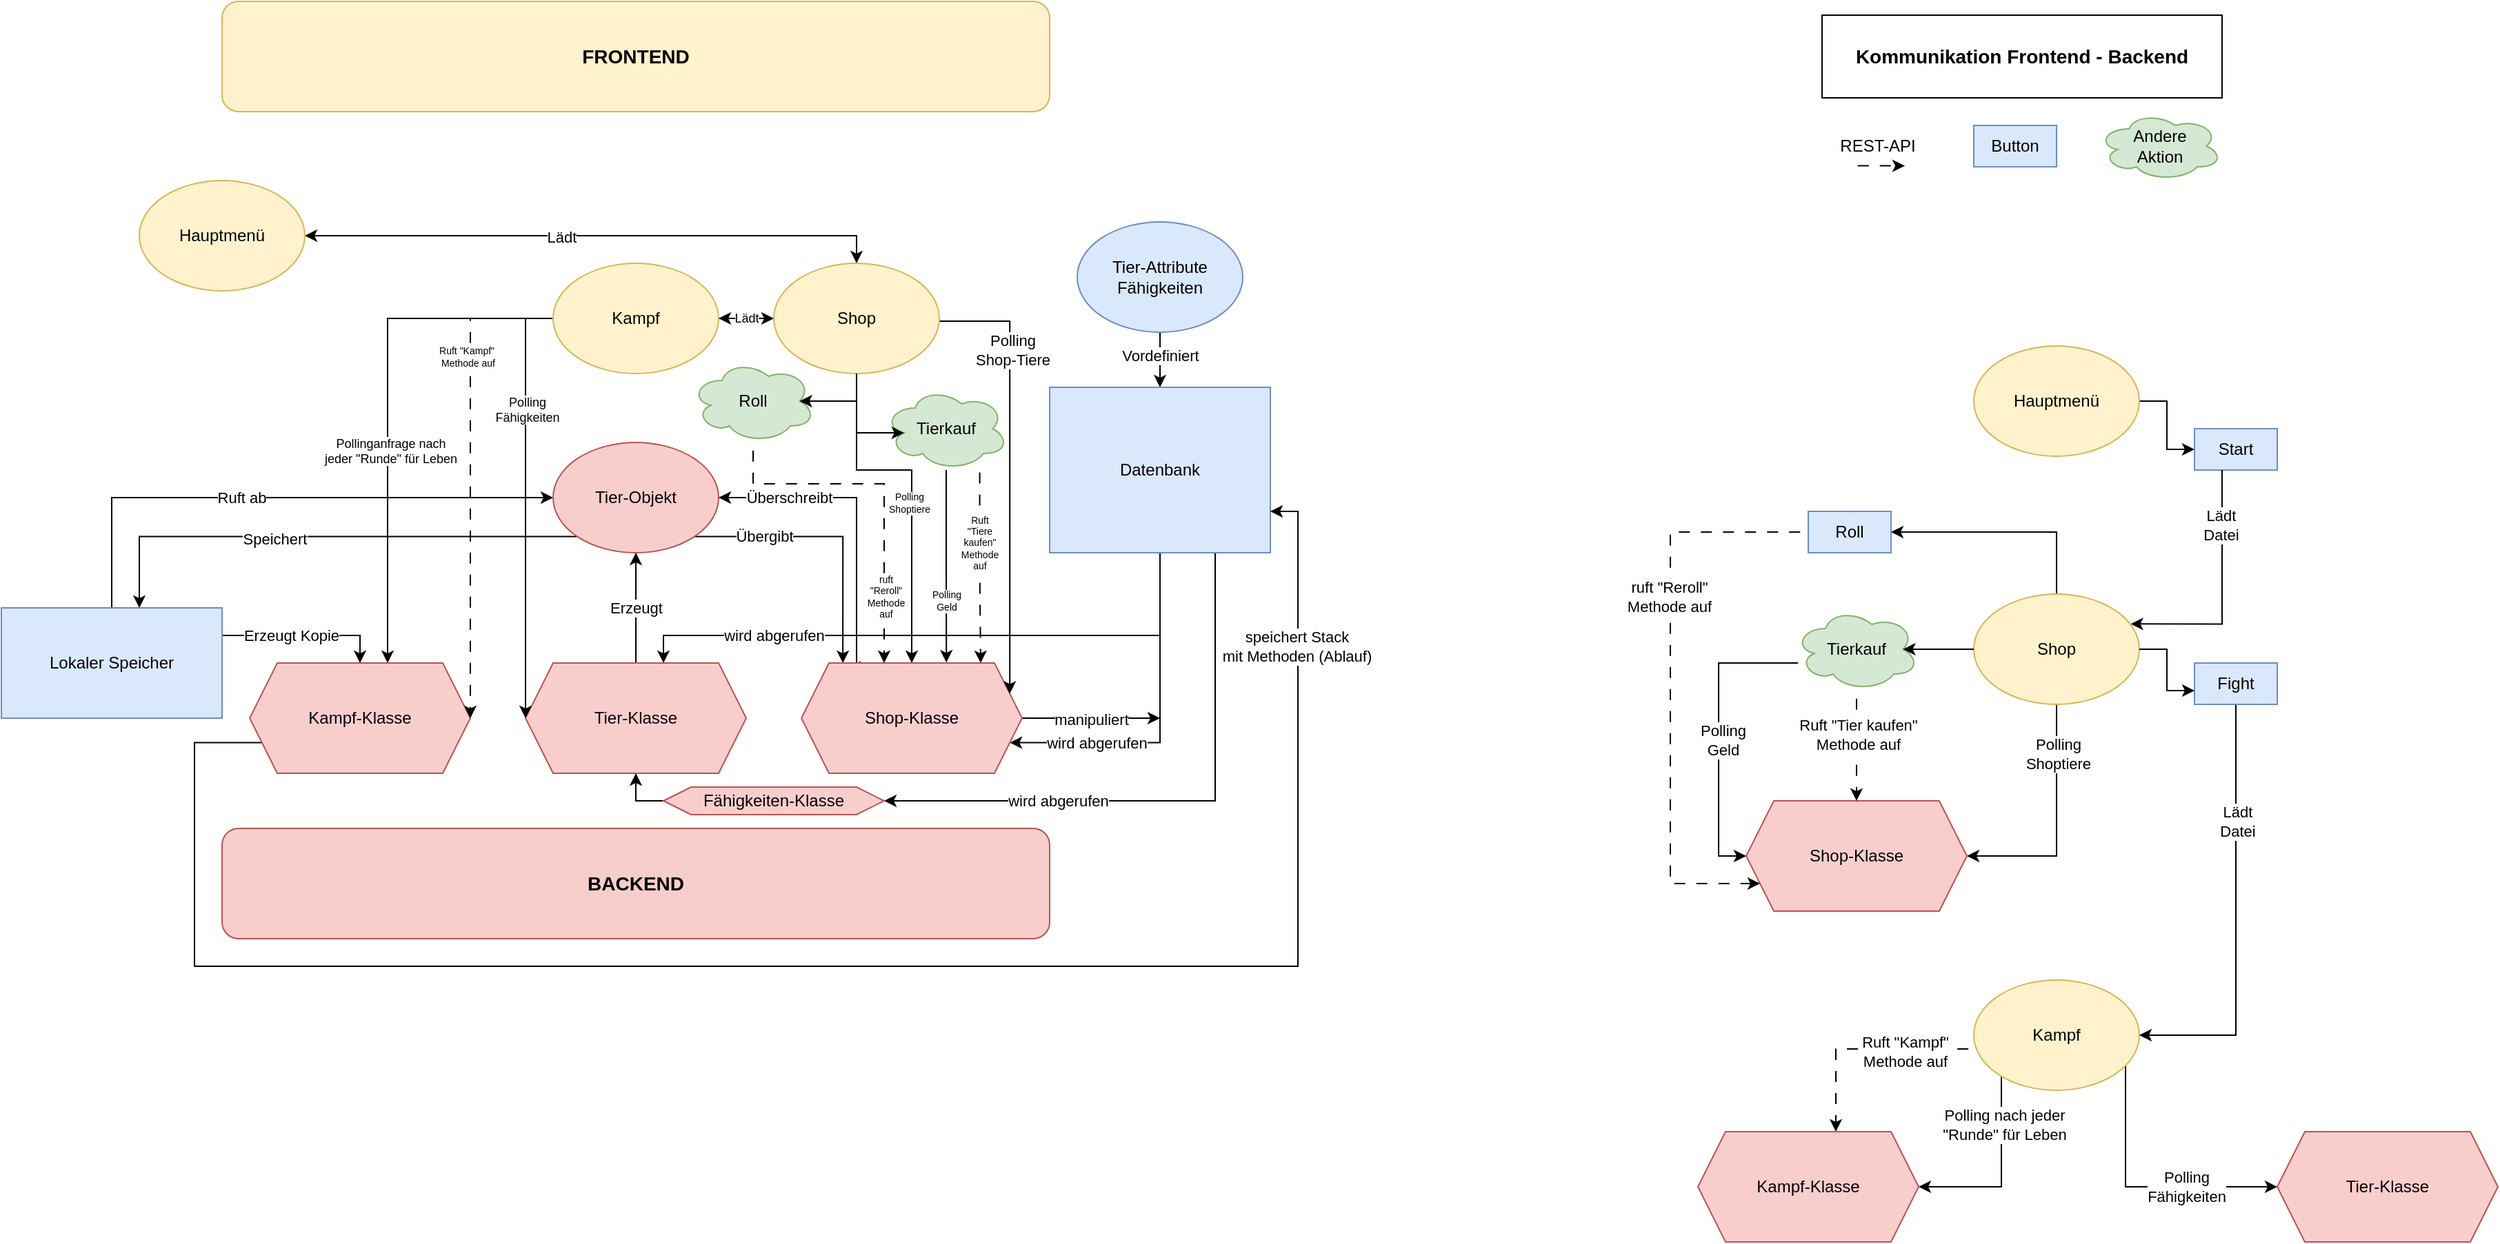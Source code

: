 <mxfile version="26.2.15">
  <diagram name="Seite-1" id="hk0JEmsNdVFttVQd2n24">
    <mxGraphModel dx="2859" dy="828" grid="1" gridSize="10" guides="1" tooltips="1" connect="1" arrows="1" fold="1" page="1" pageScale="1" pageWidth="827" pageHeight="1169" math="0" shadow="0">
      <root>
        <mxCell id="0" />
        <mxCell id="1" parent="0" />
        <mxCell id="TYEe0qcxnPPXXh8wLUPJ-1" value="&lt;font style=&quot;font-size: 14px;&quot;&gt;&lt;b&gt;BACKEND&lt;/b&gt;&lt;/font&gt;" style="rounded=1;whiteSpace=wrap;html=1;fillColor=#f8cecc;strokeColor=#b85450;" parent="1" vertex="1">
          <mxGeometry x="-420" y="760" width="600" height="80" as="geometry" />
        </mxCell>
        <mxCell id="TYEe0qcxnPPXXh8wLUPJ-2" value="&lt;font style=&quot;font-size: 14px;&quot;&gt;&lt;b style=&quot;&quot;&gt;FRONTEND&lt;/b&gt;&lt;/font&gt;" style="rounded=1;whiteSpace=wrap;html=1;fillColor=#fff2cc;strokeColor=#d6b656;" parent="1" vertex="1">
          <mxGeometry x="-420" y="160" width="600" height="80" as="geometry" />
        </mxCell>
        <mxCell id="TYEe0qcxnPPXXh8wLUPJ-41" style="edgeStyle=orthogonalEdgeStyle;rounded=0;orthogonalLoop=1;jettySize=auto;html=1;exitX=0.5;exitY=1;exitDx=0;exitDy=0;entryX=0.625;entryY=0;entryDx=0;entryDy=0;" parent="1" source="TYEe0qcxnPPXXh8wLUPJ-3" target="TYEe0qcxnPPXXh8wLUPJ-8" edge="1">
          <mxGeometry relative="1" as="geometry">
            <Array as="points">
              <mxPoint x="260" y="620" />
              <mxPoint x="-100" y="620" />
            </Array>
          </mxGeometry>
        </mxCell>
        <mxCell id="TYEe0qcxnPPXXh8wLUPJ-75" value="wird abgerufen" style="edgeLabel;html=1;align=center;verticalAlign=middle;resizable=0;points=[];" parent="TYEe0qcxnPPXXh8wLUPJ-41" vertex="1" connectable="0">
          <mxGeometry x="0.582" y="-3" relative="1" as="geometry">
            <mxPoint x="8" y="3" as="offset" />
          </mxGeometry>
        </mxCell>
        <mxCell id="TYEe0qcxnPPXXh8wLUPJ-74" style="edgeStyle=orthogonalEdgeStyle;rounded=0;orthogonalLoop=1;jettySize=auto;html=1;exitX=0.75;exitY=1;exitDx=0;exitDy=0;entryX=1;entryY=0.5;entryDx=0;entryDy=0;" parent="1" source="TYEe0qcxnPPXXh8wLUPJ-3" target="TYEe0qcxnPPXXh8wLUPJ-65" edge="1">
          <mxGeometry relative="1" as="geometry" />
        </mxCell>
        <mxCell id="TYEe0qcxnPPXXh8wLUPJ-76" value="wird abgerufen" style="edgeLabel;html=1;align=center;verticalAlign=middle;resizable=0;points=[];" parent="TYEe0qcxnPPXXh8wLUPJ-74" vertex="1" connectable="0">
          <mxGeometry x="0.426" y="3" relative="1" as="geometry">
            <mxPoint x="5" y="-3" as="offset" />
          </mxGeometry>
        </mxCell>
        <mxCell id="TYEe0qcxnPPXXh8wLUPJ-82" style="edgeStyle=orthogonalEdgeStyle;rounded=0;orthogonalLoop=1;jettySize=auto;html=1;exitX=0.5;exitY=1;exitDx=0;exitDy=0;entryX=1;entryY=0.75;entryDx=0;entryDy=0;" parent="1" source="TYEe0qcxnPPXXh8wLUPJ-3" target="TYEe0qcxnPPXXh8wLUPJ-21" edge="1">
          <mxGeometry relative="1" as="geometry">
            <Array as="points">
              <mxPoint x="260" y="698" />
            </Array>
          </mxGeometry>
        </mxCell>
        <mxCell id="TYEe0qcxnPPXXh8wLUPJ-83" value="wird abgerufen" style="edgeLabel;html=1;align=center;verticalAlign=middle;resizable=0;points=[];" parent="TYEe0qcxnPPXXh8wLUPJ-82" vertex="1" connectable="0">
          <mxGeometry x="0.492" relative="1" as="geometry">
            <mxPoint as="offset" />
          </mxGeometry>
        </mxCell>
        <mxCell id="TYEe0qcxnPPXXh8wLUPJ-3" value="Datenbank" style="rounded=0;whiteSpace=wrap;html=1;fillColor=#dae8fc;strokeColor=#6c8ebf;" parent="1" vertex="1">
          <mxGeometry x="180" y="440" width="160" height="120" as="geometry" />
        </mxCell>
        <mxCell id="TYEe0qcxnPPXXh8wLUPJ-84" style="edgeStyle=orthogonalEdgeStyle;rounded=0;orthogonalLoop=1;jettySize=auto;html=1;exitX=0;exitY=0.75;exitDx=0;exitDy=0;entryX=1;entryY=0.75;entryDx=0;entryDy=0;" parent="1" source="TYEe0qcxnPPXXh8wLUPJ-4" target="TYEe0qcxnPPXXh8wLUPJ-3" edge="1">
          <mxGeometry relative="1" as="geometry">
            <Array as="points">
              <mxPoint x="-440" y="698" />
              <mxPoint x="-440" y="860" />
              <mxPoint x="360" y="860" />
              <mxPoint x="360" y="530" />
            </Array>
          </mxGeometry>
        </mxCell>
        <mxCell id="TYEe0qcxnPPXXh8wLUPJ-85" value="speichert Stack&lt;div&gt;mit Methoden (Ablauf)&lt;/div&gt;" style="edgeLabel;html=1;align=center;verticalAlign=middle;resizable=0;points=[];" parent="TYEe0qcxnPPXXh8wLUPJ-84" vertex="1" connectable="0">
          <mxGeometry x="0.827" y="1" relative="1" as="geometry">
            <mxPoint as="offset" />
          </mxGeometry>
        </mxCell>
        <mxCell id="TYEe0qcxnPPXXh8wLUPJ-4" value="Kampf-Klasse" style="shape=hexagon;perimeter=hexagonPerimeter2;whiteSpace=wrap;html=1;fixedSize=1;fillColor=#f8cecc;strokeColor=#b85450;" parent="1" vertex="1">
          <mxGeometry x="-400" y="640" width="160" height="80" as="geometry" />
        </mxCell>
        <mxCell id="TYEe0qcxnPPXXh8wLUPJ-23" style="edgeStyle=orthogonalEdgeStyle;rounded=0;orthogonalLoop=1;jettySize=auto;html=1;exitX=1;exitY=0.25;exitDx=0;exitDy=0;entryX=0.5;entryY=0;entryDx=0;entryDy=0;" parent="1" source="TYEe0qcxnPPXXh8wLUPJ-6" target="TYEe0qcxnPPXXh8wLUPJ-4" edge="1">
          <mxGeometry relative="1" as="geometry" />
        </mxCell>
        <mxCell id="TYEe0qcxnPPXXh8wLUPJ-24" value="Erzeugt Kopie" style="edgeLabel;html=1;align=center;verticalAlign=middle;resizable=0;points=[];" parent="TYEe0qcxnPPXXh8wLUPJ-23" vertex="1" connectable="0">
          <mxGeometry x="-0.391" y="3" relative="1" as="geometry">
            <mxPoint x="13" y="3" as="offset" />
          </mxGeometry>
        </mxCell>
        <mxCell id="TYEe0qcxnPPXXh8wLUPJ-50" style="edgeStyle=orthogonalEdgeStyle;rounded=0;orthogonalLoop=1;jettySize=auto;html=1;exitX=0.5;exitY=0;exitDx=0;exitDy=0;entryX=0;entryY=0.5;entryDx=0;entryDy=0;" parent="1" source="TYEe0qcxnPPXXh8wLUPJ-6" target="TYEe0qcxnPPXXh8wLUPJ-9" edge="1">
          <mxGeometry relative="1" as="geometry" />
        </mxCell>
        <mxCell id="TYEe0qcxnPPXXh8wLUPJ-51" value="Ruft ab" style="edgeLabel;html=1;align=center;verticalAlign=middle;resizable=0;points=[];" parent="TYEe0qcxnPPXXh8wLUPJ-50" vertex="1" connectable="0">
          <mxGeometry x="-0.129" relative="1" as="geometry">
            <mxPoint as="offset" />
          </mxGeometry>
        </mxCell>
        <mxCell id="TYEe0qcxnPPXXh8wLUPJ-6" value="Lokaler Speicher" style="rounded=0;whiteSpace=wrap;html=1;fillColor=#dae8fc;strokeColor=#6c8ebf;" parent="1" vertex="1">
          <mxGeometry x="-580" y="600" width="160" height="80" as="geometry" />
        </mxCell>
        <mxCell id="TYEe0qcxnPPXXh8wLUPJ-10" style="edgeStyle=orthogonalEdgeStyle;rounded=0;orthogonalLoop=1;jettySize=auto;html=1;exitX=0.5;exitY=0;exitDx=0;exitDy=0;entryX=0.5;entryY=1;entryDx=0;entryDy=0;" parent="1" source="TYEe0qcxnPPXXh8wLUPJ-8" target="TYEe0qcxnPPXXh8wLUPJ-9" edge="1">
          <mxGeometry relative="1" as="geometry" />
        </mxCell>
        <mxCell id="TYEe0qcxnPPXXh8wLUPJ-18" value="Erzeugt" style="edgeLabel;html=1;align=center;verticalAlign=middle;resizable=0;points=[];" parent="TYEe0qcxnPPXXh8wLUPJ-10" vertex="1" connectable="0">
          <mxGeometry x="0.107" y="2" relative="1" as="geometry">
            <mxPoint x="2" y="4" as="offset" />
          </mxGeometry>
        </mxCell>
        <mxCell id="TYEe0qcxnPPXXh8wLUPJ-8" value="Tier-Klasse" style="shape=hexagon;perimeter=hexagonPerimeter2;whiteSpace=wrap;html=1;fixedSize=1;fillColor=#f8cecc;strokeColor=#b85450;" parent="1" vertex="1">
          <mxGeometry x="-200" y="640" width="160" height="80" as="geometry" />
        </mxCell>
        <mxCell id="TYEe0qcxnPPXXh8wLUPJ-42" style="edgeStyle=orthogonalEdgeStyle;rounded=0;orthogonalLoop=1;jettySize=auto;html=1;exitX=0;exitY=1;exitDx=0;exitDy=0;entryX=0.625;entryY=0;entryDx=0;entryDy=0;entryPerimeter=0;" parent="1" source="TYEe0qcxnPPXXh8wLUPJ-9" target="TYEe0qcxnPPXXh8wLUPJ-6" edge="1">
          <mxGeometry relative="1" as="geometry" />
        </mxCell>
        <mxCell id="TYEe0qcxnPPXXh8wLUPJ-52" value="Speichert" style="edgeLabel;html=1;align=center;verticalAlign=middle;resizable=0;points=[];" parent="TYEe0qcxnPPXXh8wLUPJ-42" vertex="1" connectable="0">
          <mxGeometry x="0.226" y="1" relative="1" as="geometry">
            <mxPoint x="7" as="offset" />
          </mxGeometry>
        </mxCell>
        <mxCell id="TYEe0qcxnPPXXh8wLUPJ-46" style="edgeStyle=orthogonalEdgeStyle;rounded=0;orthogonalLoop=1;jettySize=auto;html=1;exitX=1;exitY=1;exitDx=0;exitDy=0;entryX=0.188;entryY=0;entryDx=0;entryDy=0;entryPerimeter=0;" parent="1" source="TYEe0qcxnPPXXh8wLUPJ-9" target="TYEe0qcxnPPXXh8wLUPJ-21" edge="1">
          <mxGeometry relative="1" as="geometry" />
        </mxCell>
        <mxCell id="TYEe0qcxnPPXXh8wLUPJ-48" value="Übergibt" style="edgeLabel;html=1;align=center;verticalAlign=middle;resizable=0;points=[];" parent="TYEe0qcxnPPXXh8wLUPJ-46" vertex="1" connectable="0">
          <mxGeometry x="-0.498" y="1" relative="1" as="geometry">
            <mxPoint as="offset" />
          </mxGeometry>
        </mxCell>
        <mxCell id="TYEe0qcxnPPXXh8wLUPJ-9" value="Tier-Objekt" style="ellipse;whiteSpace=wrap;html=1;fillColor=#f8cecc;strokeColor=#b85450;" parent="1" vertex="1">
          <mxGeometry x="-180" y="480" width="120" height="80" as="geometry" />
        </mxCell>
        <mxCell id="TYEe0qcxnPPXXh8wLUPJ-47" style="edgeStyle=orthogonalEdgeStyle;rounded=0;orthogonalLoop=1;jettySize=auto;html=1;exitX=0.265;exitY=-0.014;exitDx=0;exitDy=0;entryX=1;entryY=0.5;entryDx=0;entryDy=0;exitPerimeter=0;" parent="1" source="TYEe0qcxnPPXXh8wLUPJ-21" target="TYEe0qcxnPPXXh8wLUPJ-9" edge="1">
          <mxGeometry relative="1" as="geometry">
            <Array as="points">
              <mxPoint x="42" y="640" />
              <mxPoint x="40" y="640" />
              <mxPoint x="40" y="520" />
            </Array>
          </mxGeometry>
        </mxCell>
        <mxCell id="TYEe0qcxnPPXXh8wLUPJ-49" value="Überschreibt" style="edgeLabel;html=1;align=center;verticalAlign=middle;resizable=0;points=[];" parent="TYEe0qcxnPPXXh8wLUPJ-47" vertex="1" connectable="0">
          <mxGeometry x="0.547" y="3" relative="1" as="geometry">
            <mxPoint y="-3" as="offset" />
          </mxGeometry>
        </mxCell>
        <mxCell id="TYEe0qcxnPPXXh8wLUPJ-63" style="edgeStyle=orthogonalEdgeStyle;rounded=0;orthogonalLoop=1;jettySize=auto;html=1;exitX=1;exitY=0.5;exitDx=0;exitDy=0;" parent="1" source="TYEe0qcxnPPXXh8wLUPJ-21" edge="1">
          <mxGeometry relative="1" as="geometry">
            <mxPoint x="260" y="680" as="targetPoint" />
          </mxGeometry>
        </mxCell>
        <mxCell id="TYEe0qcxnPPXXh8wLUPJ-64" value="manipuliert" style="edgeLabel;html=1;align=center;verticalAlign=middle;resizable=0;points=[];" parent="TYEe0qcxnPPXXh8wLUPJ-63" vertex="1" connectable="0">
          <mxGeometry x="0.483" y="-1" relative="1" as="geometry">
            <mxPoint x="-24" y="-1" as="offset" />
          </mxGeometry>
        </mxCell>
        <mxCell id="TYEe0qcxnPPXXh8wLUPJ-21" value="Shop-Klasse" style="shape=hexagon;perimeter=hexagonPerimeter2;whiteSpace=wrap;html=1;fixedSize=1;fillColor=#f8cecc;strokeColor=#b85450;" parent="1" vertex="1">
          <mxGeometry y="640" width="160" height="80" as="geometry" />
        </mxCell>
        <mxCell id="TYEe0qcxnPPXXh8wLUPJ-59" style="edgeStyle=orthogonalEdgeStyle;rounded=0;orthogonalLoop=1;jettySize=auto;html=1;exitX=0;exitY=0.5;exitDx=0;exitDy=0;entryX=1;entryY=0.5;entryDx=0;entryDy=0;flowAnimation=1;" parent="1" source="TYEe0qcxnPPXXh8wLUPJ-27" target="TYEe0qcxnPPXXh8wLUPJ-4" edge="1">
          <mxGeometry relative="1" as="geometry">
            <Array as="points">
              <mxPoint x="-240" y="390" />
            </Array>
          </mxGeometry>
        </mxCell>
        <mxCell id="TYEe0qcxnPPXXh8wLUPJ-60" value="Ruft &quot;Kampf&quot;&amp;nbsp;&lt;div&gt;Methode auf&lt;/div&gt;" style="edgeLabel;html=1;align=center;verticalAlign=middle;resizable=0;points=[];fontSize=7;" parent="TYEe0qcxnPPXXh8wLUPJ-59" vertex="1" connectable="0">
          <mxGeometry x="-0.498" y="-2" relative="1" as="geometry">
            <mxPoint as="offset" />
          </mxGeometry>
        </mxCell>
        <mxCell id="Qf_iPtZ823K7PLNo9VAm-5" style="edgeStyle=orthogonalEdgeStyle;rounded=0;orthogonalLoop=1;jettySize=auto;html=1;entryX=0;entryY=0.5;entryDx=0;entryDy=0;" edge="1" parent="1" source="TYEe0qcxnPPXXh8wLUPJ-27" target="TYEe0qcxnPPXXh8wLUPJ-28">
          <mxGeometry relative="1" as="geometry">
            <mxPoint x="-20" y="420" as="targetPoint" />
          </mxGeometry>
        </mxCell>
        <mxCell id="Qf_iPtZ823K7PLNo9VAm-50" style="edgeStyle=orthogonalEdgeStyle;rounded=0;orthogonalLoop=1;jettySize=auto;html=1;entryX=0.625;entryY=0;entryDx=0;entryDy=0;" edge="1" parent="1" source="TYEe0qcxnPPXXh8wLUPJ-27" target="TYEe0qcxnPPXXh8wLUPJ-4">
          <mxGeometry relative="1" as="geometry" />
        </mxCell>
        <mxCell id="Qf_iPtZ823K7PLNo9VAm-51" value="Pollinganfrage nach&lt;div&gt;jeder &quot;Runde&quot;&lt;span style=&quot;background-color: light-dark(#ffffff, var(--ge-dark-color, #121212)); color: light-dark(rgb(0, 0, 0), rgb(255, 255, 255));&quot;&gt;&amp;nbsp;für Leben&lt;/span&gt;&lt;/div&gt;" style="edgeLabel;html=1;align=center;verticalAlign=middle;resizable=0;points=[];fontSize=9;" vertex="1" connectable="0" parent="Qf_iPtZ823K7PLNo9VAm-50">
          <mxGeometry x="0.166" y="2" relative="1" as="geometry">
            <mxPoint as="offset" />
          </mxGeometry>
        </mxCell>
        <mxCell id="Qf_iPtZ823K7PLNo9VAm-71" style="edgeStyle=orthogonalEdgeStyle;rounded=0;orthogonalLoop=1;jettySize=auto;html=1;entryX=0;entryY=0.5;entryDx=0;entryDy=0;" edge="1" parent="1" source="TYEe0qcxnPPXXh8wLUPJ-27" target="TYEe0qcxnPPXXh8wLUPJ-8">
          <mxGeometry relative="1" as="geometry">
            <Array as="points">
              <mxPoint x="-200" y="390" />
            </Array>
          </mxGeometry>
        </mxCell>
        <mxCell id="Qf_iPtZ823K7PLNo9VAm-72" value="Polling&lt;div&gt;Fähigkeiten&lt;/div&gt;" style="edgeLabel;html=1;align=center;verticalAlign=middle;resizable=0;points=[];fontSize=9;" vertex="1" connectable="0" parent="Qf_iPtZ823K7PLNo9VAm-71">
          <mxGeometry x="-0.444" y="1" relative="1" as="geometry">
            <mxPoint as="offset" />
          </mxGeometry>
        </mxCell>
        <mxCell id="TYEe0qcxnPPXXh8wLUPJ-27" value="Kampf" style="ellipse;whiteSpace=wrap;html=1;fillColor=#fff2cc;strokeColor=#d6b656;" parent="1" vertex="1">
          <mxGeometry x="-180" y="350" width="120" height="80" as="geometry" />
        </mxCell>
        <mxCell id="Qf_iPtZ823K7PLNo9VAm-3" style="edgeStyle=orthogonalEdgeStyle;rounded=0;orthogonalLoop=1;jettySize=auto;html=1;entryX=1;entryY=0.5;entryDx=0;entryDy=0;" edge="1" parent="1" source="TYEe0qcxnPPXXh8wLUPJ-28" target="TYEe0qcxnPPXXh8wLUPJ-27">
          <mxGeometry relative="1" as="geometry" />
        </mxCell>
        <mxCell id="Qf_iPtZ823K7PLNo9VAm-4" value="Lädt" style="edgeLabel;html=1;align=center;verticalAlign=middle;resizable=0;points=[];fontSize=9;" vertex="1" connectable="0" parent="Qf_iPtZ823K7PLNo9VAm-3">
          <mxGeometry x="0.053" y="-2" relative="1" as="geometry">
            <mxPoint x="1" y="2" as="offset" />
          </mxGeometry>
        </mxCell>
        <mxCell id="Qf_iPtZ823K7PLNo9VAm-18" style="edgeStyle=orthogonalEdgeStyle;rounded=0;orthogonalLoop=1;jettySize=auto;html=1;exitX=1;exitY=0;exitDx=0;exitDy=0;entryX=1;entryY=0.25;entryDx=0;entryDy=0;startArrow=classic;startFill=1;" edge="1" parent="1" source="TYEe0qcxnPPXXh8wLUPJ-28" target="TYEe0qcxnPPXXh8wLUPJ-21">
          <mxGeometry relative="1" as="geometry">
            <Array as="points">
              <mxPoint x="151" y="392" />
            </Array>
          </mxGeometry>
        </mxCell>
        <mxCell id="Qf_iPtZ823K7PLNo9VAm-19" value="Polling&lt;div&gt;Shop-Tiere&lt;/div&gt;" style="edgeLabel;html=1;align=center;verticalAlign=middle;resizable=0;points=[];" vertex="1" connectable="0" parent="Qf_iPtZ823K7PLNo9VAm-18">
          <mxGeometry x="-0.354" y="2" relative="1" as="geometry">
            <mxPoint as="offset" />
          </mxGeometry>
        </mxCell>
        <mxCell id="TYEe0qcxnPPXXh8wLUPJ-28" value="Shop" style="ellipse;whiteSpace=wrap;html=1;fillColor=#fff2cc;strokeColor=#d6b656;" parent="1" vertex="1">
          <mxGeometry x="-20" y="350" width="120" height="80" as="geometry" />
        </mxCell>
        <mxCell id="TYEe0qcxnPPXXh8wLUPJ-39" style="edgeStyle=orthogonalEdgeStyle;rounded=0;orthogonalLoop=1;jettySize=auto;html=1;exitX=0.5;exitY=1;exitDx=0;exitDy=0;entryX=0.5;entryY=0;entryDx=0;entryDy=0;" parent="1" source="TYEe0qcxnPPXXh8wLUPJ-38" target="TYEe0qcxnPPXXh8wLUPJ-3" edge="1">
          <mxGeometry relative="1" as="geometry" />
        </mxCell>
        <mxCell id="TYEe0qcxnPPXXh8wLUPJ-40" value="Vordefiniert" style="edgeLabel;html=1;align=center;verticalAlign=middle;resizable=0;points=[];" parent="TYEe0qcxnPPXXh8wLUPJ-39" vertex="1" connectable="0">
          <mxGeometry x="-0.186" y="-1" relative="1" as="geometry">
            <mxPoint x="1" as="offset" />
          </mxGeometry>
        </mxCell>
        <mxCell id="TYEe0qcxnPPXXh8wLUPJ-38" value="Tier-Attribute&lt;br&gt;&lt;div&gt;Fähigkeiten&lt;/div&gt;" style="ellipse;whiteSpace=wrap;html=1;fillColor=#dae8fc;strokeColor=#6c8ebf;" parent="1" vertex="1">
          <mxGeometry x="200" y="320" width="120" height="80" as="geometry" />
        </mxCell>
        <mxCell id="TYEe0qcxnPPXXh8wLUPJ-69" style="edgeStyle=orthogonalEdgeStyle;rounded=0;orthogonalLoop=1;jettySize=auto;html=1;exitX=0;exitY=0.5;exitDx=0;exitDy=0;entryX=0.5;entryY=1;entryDx=0;entryDy=0;" parent="1" source="TYEe0qcxnPPXXh8wLUPJ-65" target="TYEe0qcxnPPXXh8wLUPJ-8" edge="1">
          <mxGeometry relative="1" as="geometry" />
        </mxCell>
        <mxCell id="TYEe0qcxnPPXXh8wLUPJ-65" value="Fähigkeiten-Klasse" style="shape=hexagon;perimeter=hexagonPerimeter2;whiteSpace=wrap;html=1;fixedSize=1;fillColor=#f8cecc;strokeColor=#b85450;" parent="1" vertex="1">
          <mxGeometry x="-100" y="730" width="160" height="20" as="geometry" />
        </mxCell>
        <mxCell id="Qf_iPtZ823K7PLNo9VAm-9" style="edgeStyle=orthogonalEdgeStyle;rounded=0;orthogonalLoop=1;jettySize=auto;html=1;entryX=0.5;entryY=0;entryDx=0;entryDy=0;flowAnimation=0;shadow=0;startArrow=classic;startFill=1;" edge="1" parent="1" source="jvgYOc2JI1lOi1m-a4XJ-1" target="TYEe0qcxnPPXXh8wLUPJ-28">
          <mxGeometry relative="1" as="geometry" />
        </mxCell>
        <mxCell id="Qf_iPtZ823K7PLNo9VAm-12" value="Lädt" style="edgeLabel;html=1;align=center;verticalAlign=middle;resizable=0;points=[];" vertex="1" connectable="0" parent="Qf_iPtZ823K7PLNo9VAm-9">
          <mxGeometry x="-0.114" y="-1" relative="1" as="geometry">
            <mxPoint as="offset" />
          </mxGeometry>
        </mxCell>
        <mxCell id="jvgYOc2JI1lOi1m-a4XJ-1" value="Hauptmenü" style="ellipse;whiteSpace=wrap;html=1;fillColor=#fff2cc;strokeColor=#d6b656;" parent="1" vertex="1">
          <mxGeometry x="-480" y="290" width="120" height="80" as="geometry" />
        </mxCell>
        <mxCell id="Qf_iPtZ823K7PLNo9VAm-26" style="edgeStyle=orthogonalEdgeStyle;rounded=0;orthogonalLoop=1;jettySize=auto;html=1;entryX=0;entryY=0.5;entryDx=0;entryDy=0;" edge="1" parent="1" source="Qf_iPtZ823K7PLNo9VAm-21" target="Qf_iPtZ823K7PLNo9VAm-24">
          <mxGeometry relative="1" as="geometry" />
        </mxCell>
        <mxCell id="Qf_iPtZ823K7PLNo9VAm-21" value="Hauptmenü" style="ellipse;whiteSpace=wrap;html=1;fillColor=#fff2cc;strokeColor=#d6b656;" vertex="1" parent="1">
          <mxGeometry x="850" y="410" width="120" height="80" as="geometry" />
        </mxCell>
        <mxCell id="Qf_iPtZ823K7PLNo9VAm-52" style="edgeStyle=orthogonalEdgeStyle;rounded=0;orthogonalLoop=1;jettySize=auto;html=1;entryX=1;entryY=0.5;entryDx=0;entryDy=0;" edge="1" parent="1" source="Qf_iPtZ823K7PLNo9VAm-22" target="Qf_iPtZ823K7PLNo9VAm-33">
          <mxGeometry relative="1" as="geometry">
            <Array as="points">
              <mxPoint x="910" y="780" />
            </Array>
          </mxGeometry>
        </mxCell>
        <mxCell id="Qf_iPtZ823K7PLNo9VAm-53" value="Polling&lt;div&gt;Shoptiere&lt;/div&gt;" style="edgeLabel;html=1;align=center;verticalAlign=middle;resizable=0;points=[];" vertex="1" connectable="0" parent="Qf_iPtZ823K7PLNo9VAm-52">
          <mxGeometry x="-0.591" y="1" relative="1" as="geometry">
            <mxPoint as="offset" />
          </mxGeometry>
        </mxCell>
        <mxCell id="Qf_iPtZ823K7PLNo9VAm-55" style="edgeStyle=orthogonalEdgeStyle;rounded=0;orthogonalLoop=1;jettySize=auto;html=1;entryX=1;entryY=0.5;entryDx=0;entryDy=0;" edge="1" parent="1" source="Qf_iPtZ823K7PLNo9VAm-22" target="Qf_iPtZ823K7PLNo9VAm-77">
          <mxGeometry relative="1" as="geometry">
            <mxPoint x="798.75" y="540" as="targetPoint" />
            <Array as="points">
              <mxPoint x="910" y="545" />
            </Array>
          </mxGeometry>
        </mxCell>
        <mxCell id="Qf_iPtZ823K7PLNo9VAm-22" value="Shop" style="ellipse;whiteSpace=wrap;html=1;fillColor=#fff2cc;strokeColor=#d6b656;" vertex="1" parent="1">
          <mxGeometry x="850" y="590" width="120" height="80" as="geometry" />
        </mxCell>
        <mxCell id="Qf_iPtZ823K7PLNo9VAm-42" style="edgeStyle=orthogonalEdgeStyle;rounded=0;orthogonalLoop=1;jettySize=auto;html=1;entryX=0.625;entryY=0;entryDx=0;entryDy=0;flowAnimation=1;" edge="1" parent="1" source="Qf_iPtZ823K7PLNo9VAm-23" target="Qf_iPtZ823K7PLNo9VAm-41">
          <mxGeometry relative="1" as="geometry">
            <Array as="points">
              <mxPoint x="750" y="920" />
            </Array>
          </mxGeometry>
        </mxCell>
        <mxCell id="Qf_iPtZ823K7PLNo9VAm-43" value="Ruft &quot;Kampf&quot;&lt;div&gt;Methode auf&lt;/div&gt;" style="edgeLabel;html=1;align=center;verticalAlign=middle;resizable=0;points=[];" vertex="1" connectable="0" parent="Qf_iPtZ823K7PLNo9VAm-42">
          <mxGeometry x="-0.357" y="2" relative="1" as="geometry">
            <mxPoint as="offset" />
          </mxGeometry>
        </mxCell>
        <mxCell id="Qf_iPtZ823K7PLNo9VAm-45" style="edgeStyle=orthogonalEdgeStyle;rounded=0;orthogonalLoop=1;jettySize=auto;html=1;entryX=1;entryY=0.5;entryDx=0;entryDy=0;" edge="1" parent="1" source="Qf_iPtZ823K7PLNo9VAm-23" target="Qf_iPtZ823K7PLNo9VAm-41">
          <mxGeometry relative="1" as="geometry">
            <Array as="points">
              <mxPoint x="870" y="1020" />
            </Array>
          </mxGeometry>
        </mxCell>
        <mxCell id="Qf_iPtZ823K7PLNo9VAm-46" value="Polling nach jeder&lt;div&gt;&quot;Runde&quot; für Leben&lt;/div&gt;" style="edgeLabel;html=1;align=center;verticalAlign=middle;resizable=0;points=[];" vertex="1" connectable="0" parent="Qf_iPtZ823K7PLNo9VAm-45">
          <mxGeometry x="-0.502" y="2" relative="1" as="geometry">
            <mxPoint as="offset" />
          </mxGeometry>
        </mxCell>
        <mxCell id="Qf_iPtZ823K7PLNo9VAm-48" style="edgeStyle=orthogonalEdgeStyle;rounded=0;orthogonalLoop=1;jettySize=auto;html=1;entryX=0;entryY=0.5;entryDx=0;entryDy=0;" edge="1" parent="1" source="Qf_iPtZ823K7PLNo9VAm-23" target="Qf_iPtZ823K7PLNo9VAm-47">
          <mxGeometry relative="1" as="geometry">
            <Array as="points">
              <mxPoint x="960" y="1020" />
            </Array>
          </mxGeometry>
        </mxCell>
        <mxCell id="Qf_iPtZ823K7PLNo9VAm-49" value="Polling&lt;div&gt;Fähigkeiten&lt;/div&gt;" style="edgeLabel;html=1;align=center;verticalAlign=middle;resizable=0;points=[];" vertex="1" connectable="0" parent="Qf_iPtZ823K7PLNo9VAm-48">
          <mxGeometry x="0.327" relative="1" as="geometry">
            <mxPoint as="offset" />
          </mxGeometry>
        </mxCell>
        <mxCell id="Qf_iPtZ823K7PLNo9VAm-23" value="Kampf" style="ellipse;whiteSpace=wrap;html=1;fillColor=#fff2cc;strokeColor=#d6b656;" vertex="1" parent="1">
          <mxGeometry x="850" y="870" width="120" height="80" as="geometry" />
        </mxCell>
        <mxCell id="Qf_iPtZ823K7PLNo9VAm-24" value="Start" style="rounded=0;whiteSpace=wrap;html=1;fillColor=#dae8fc;strokeColor=#6c8ebf;" vertex="1" parent="1">
          <mxGeometry x="1010" y="470" width="60" height="30" as="geometry" />
        </mxCell>
        <mxCell id="Qf_iPtZ823K7PLNo9VAm-27" style="edgeStyle=orthogonalEdgeStyle;rounded=0;orthogonalLoop=1;jettySize=auto;html=1;entryX=0.948;entryY=0.271;entryDx=0;entryDy=0;entryPerimeter=0;" edge="1" parent="1" source="Qf_iPtZ823K7PLNo9VAm-24" target="Qf_iPtZ823K7PLNo9VAm-22">
          <mxGeometry relative="1" as="geometry">
            <Array as="points">
              <mxPoint x="1030" y="612" />
            </Array>
          </mxGeometry>
        </mxCell>
        <mxCell id="Qf_iPtZ823K7PLNo9VAm-28" value="Lädt&lt;div&gt;Datei&lt;/div&gt;" style="edgeLabel;html=1;align=center;verticalAlign=middle;resizable=0;points=[];" vertex="1" connectable="0" parent="Qf_iPtZ823K7PLNo9VAm-27">
          <mxGeometry x="-0.557" y="-1" relative="1" as="geometry">
            <mxPoint as="offset" />
          </mxGeometry>
        </mxCell>
        <mxCell id="Qf_iPtZ823K7PLNo9VAm-31" style="edgeStyle=orthogonalEdgeStyle;rounded=0;orthogonalLoop=1;jettySize=auto;html=1;" edge="1" parent="1" source="Qf_iPtZ823K7PLNo9VAm-29" target="Qf_iPtZ823K7PLNo9VAm-23">
          <mxGeometry relative="1" as="geometry">
            <Array as="points">
              <mxPoint x="1040" y="910" />
            </Array>
          </mxGeometry>
        </mxCell>
        <mxCell id="Qf_iPtZ823K7PLNo9VAm-32" value="Lädt&lt;div&gt;Datei&lt;/div&gt;" style="edgeLabel;html=1;align=center;verticalAlign=middle;resizable=0;points=[];" vertex="1" connectable="0" parent="Qf_iPtZ823K7PLNo9VAm-31">
          <mxGeometry x="-0.452" y="1" relative="1" as="geometry">
            <mxPoint as="offset" />
          </mxGeometry>
        </mxCell>
        <mxCell id="Qf_iPtZ823K7PLNo9VAm-29" value="Fight" style="rounded=0;whiteSpace=wrap;html=1;fillColor=#dae8fc;strokeColor=#6c8ebf;" vertex="1" parent="1">
          <mxGeometry x="1010" y="640" width="60" height="30" as="geometry" />
        </mxCell>
        <mxCell id="Qf_iPtZ823K7PLNo9VAm-30" style="edgeStyle=orthogonalEdgeStyle;rounded=0;orthogonalLoop=1;jettySize=auto;html=1;entryX=0;entryY=0.667;entryDx=0;entryDy=0;entryPerimeter=0;" edge="1" parent="1" source="Qf_iPtZ823K7PLNo9VAm-22" target="Qf_iPtZ823K7PLNo9VAm-29">
          <mxGeometry relative="1" as="geometry" />
        </mxCell>
        <mxCell id="Qf_iPtZ823K7PLNo9VAm-33" value="Shop-Klasse" style="shape=hexagon;perimeter=hexagonPerimeter2;whiteSpace=wrap;html=1;fixedSize=1;fillColor=#f8cecc;strokeColor=#b85450;" vertex="1" parent="1">
          <mxGeometry x="685" y="740" width="160" height="80" as="geometry" />
        </mxCell>
        <mxCell id="Qf_iPtZ823K7PLNo9VAm-36" style="edgeStyle=orthogonalEdgeStyle;rounded=0;orthogonalLoop=1;jettySize=auto;html=1;entryX=0.5;entryY=0;entryDx=0;entryDy=0;flowAnimation=1;" edge="1" parent="1" source="Qf_iPtZ823K7PLNo9VAm-34" target="Qf_iPtZ823K7PLNo9VAm-33">
          <mxGeometry relative="1" as="geometry" />
        </mxCell>
        <mxCell id="Qf_iPtZ823K7PLNo9VAm-38" value="Ruft &quot;Tier kaufen&quot;&lt;div&gt;Methode auf&lt;/div&gt;" style="edgeLabel;html=1;align=center;verticalAlign=middle;resizable=0;points=[];rotation=0;" vertex="1" connectable="0" parent="Qf_iPtZ823K7PLNo9VAm-36">
          <mxGeometry x="-0.2" y="1" relative="1" as="geometry">
            <mxPoint as="offset" />
          </mxGeometry>
        </mxCell>
        <mxCell id="Qf_iPtZ823K7PLNo9VAm-39" style="edgeStyle=orthogonalEdgeStyle;rounded=0;orthogonalLoop=1;jettySize=auto;html=1;entryX=0;entryY=0.5;entryDx=0;entryDy=0;startArrow=none;startFill=0;flowAnimation=0;" edge="1" parent="1" source="Qf_iPtZ823K7PLNo9VAm-34" target="Qf_iPtZ823K7PLNo9VAm-33">
          <mxGeometry relative="1" as="geometry">
            <Array as="points">
              <mxPoint x="665" y="640" />
              <mxPoint x="665" y="780" />
            </Array>
          </mxGeometry>
        </mxCell>
        <mxCell id="Qf_iPtZ823K7PLNo9VAm-40" value="Polling&lt;div&gt;Geld&lt;/div&gt;" style="edgeLabel;html=1;align=center;verticalAlign=middle;resizable=0;points=[];" vertex="1" connectable="0" parent="Qf_iPtZ823K7PLNo9VAm-39">
          <mxGeometry x="0.039" y="3" relative="1" as="geometry">
            <mxPoint as="offset" />
          </mxGeometry>
        </mxCell>
        <mxCell id="Qf_iPtZ823K7PLNo9VAm-34" value="Tierkauf" style="ellipse;shape=cloud;whiteSpace=wrap;html=1;fillColor=#d5e8d4;strokeColor=#82b366;" vertex="1" parent="1">
          <mxGeometry x="720" y="600" width="90" height="60" as="geometry" />
        </mxCell>
        <mxCell id="Qf_iPtZ823K7PLNo9VAm-35" style="edgeStyle=orthogonalEdgeStyle;rounded=0;orthogonalLoop=1;jettySize=auto;html=1;entryX=0.875;entryY=0.5;entryDx=0;entryDy=0;entryPerimeter=0;" edge="1" parent="1" source="Qf_iPtZ823K7PLNo9VAm-22" target="Qf_iPtZ823K7PLNo9VAm-34">
          <mxGeometry relative="1" as="geometry" />
        </mxCell>
        <mxCell id="Qf_iPtZ823K7PLNo9VAm-41" value="Kampf-Klasse" style="shape=hexagon;perimeter=hexagonPerimeter2;whiteSpace=wrap;html=1;fixedSize=1;fillColor=#f8cecc;strokeColor=#b85450;" vertex="1" parent="1">
          <mxGeometry x="650" y="980" width="160" height="80" as="geometry" />
        </mxCell>
        <mxCell id="Qf_iPtZ823K7PLNo9VAm-47" value="Tier-Klasse" style="shape=hexagon;perimeter=hexagonPerimeter2;whiteSpace=wrap;html=1;fixedSize=1;fillColor=#f8cecc;strokeColor=#b85450;" vertex="1" parent="1">
          <mxGeometry x="1070" y="980" width="160" height="80" as="geometry" />
        </mxCell>
        <mxCell id="Qf_iPtZ823K7PLNo9VAm-56" style="edgeStyle=orthogonalEdgeStyle;rounded=0;orthogonalLoop=1;jettySize=auto;html=1;exitX=0;exitY=0.5;exitDx=0;exitDy=0;flowAnimation=1;" edge="1" parent="1" source="Qf_iPtZ823K7PLNo9VAm-77" target="Qf_iPtZ823K7PLNo9VAm-33">
          <mxGeometry relative="1" as="geometry">
            <mxPoint x="720.0" y="540" as="sourcePoint" />
            <Array as="points">
              <mxPoint x="630" y="545" />
              <mxPoint x="630" y="800" />
            </Array>
          </mxGeometry>
        </mxCell>
        <mxCell id="Qf_iPtZ823K7PLNo9VAm-57" value="ruft &quot;Reroll&quot;&lt;div&gt;Methode auf&lt;/div&gt;" style="edgeLabel;html=1;align=center;verticalAlign=middle;resizable=0;points=[];" vertex="1" connectable="0" parent="Qf_iPtZ823K7PLNo9VAm-56">
          <mxGeometry x="-0.299" y="-1" relative="1" as="geometry">
            <mxPoint as="offset" />
          </mxGeometry>
        </mxCell>
        <mxCell id="Qf_iPtZ823K7PLNo9VAm-69" style="edgeStyle=orthogonalEdgeStyle;rounded=0;orthogonalLoop=1;jettySize=auto;html=1;entryX=0.375;entryY=0;entryDx=0;entryDy=0;flowAnimation=1;" edge="1" parent="1" source="Qf_iPtZ823K7PLNo9VAm-58" target="TYEe0qcxnPPXXh8wLUPJ-21">
          <mxGeometry relative="1" as="geometry">
            <Array as="points">
              <mxPoint x="-35" y="510" />
              <mxPoint x="60" y="510" />
            </Array>
          </mxGeometry>
        </mxCell>
        <mxCell id="Qf_iPtZ823K7PLNo9VAm-70" value="ruft&lt;div&gt;&quot;Reroll&quot;&lt;/div&gt;&lt;div&gt;Methode&lt;/div&gt;&lt;div&gt;auf&lt;/div&gt;" style="edgeLabel;html=1;align=center;verticalAlign=middle;resizable=0;points=[];fontSize=7;" vertex="1" connectable="0" parent="Qf_iPtZ823K7PLNo9VAm-69">
          <mxGeometry x="0.618" y="1" relative="1" as="geometry">
            <mxPoint as="offset" />
          </mxGeometry>
        </mxCell>
        <mxCell id="Qf_iPtZ823K7PLNo9VAm-58" value="Roll" style="ellipse;shape=cloud;whiteSpace=wrap;html=1;fillColor=#d5e8d4;strokeColor=#82b366;" vertex="1" parent="1">
          <mxGeometry x="-80" y="420" width="90" height="60" as="geometry" />
        </mxCell>
        <mxCell id="Qf_iPtZ823K7PLNo9VAm-59" value="Tierkauf" style="ellipse;shape=cloud;whiteSpace=wrap;html=1;fillColor=#d5e8d4;strokeColor=#82b366;" vertex="1" parent="1">
          <mxGeometry x="60" y="440" width="90" height="60" as="geometry" />
        </mxCell>
        <mxCell id="Qf_iPtZ823K7PLNo9VAm-60" style="edgeStyle=orthogonalEdgeStyle;rounded=0;orthogonalLoop=1;jettySize=auto;html=1;entryX=0.875;entryY=0.5;entryDx=0;entryDy=0;entryPerimeter=0;" edge="1" parent="1" source="TYEe0qcxnPPXXh8wLUPJ-28" target="Qf_iPtZ823K7PLNo9VAm-58">
          <mxGeometry relative="1" as="geometry" />
        </mxCell>
        <mxCell id="Qf_iPtZ823K7PLNo9VAm-62" style="edgeStyle=orthogonalEdgeStyle;rounded=0;orthogonalLoop=1;jettySize=auto;html=1;entryX=0.16;entryY=0.55;entryDx=0;entryDy=0;entryPerimeter=0;" edge="1" parent="1" source="TYEe0qcxnPPXXh8wLUPJ-28" target="Qf_iPtZ823K7PLNo9VAm-59">
          <mxGeometry relative="1" as="geometry">
            <Array as="points">
              <mxPoint x="40" y="473" />
            </Array>
          </mxGeometry>
        </mxCell>
        <mxCell id="Qf_iPtZ823K7PLNo9VAm-63" style="edgeStyle=orthogonalEdgeStyle;rounded=0;orthogonalLoop=1;jettySize=auto;html=1;exitX=0.77;exitY=0.878;exitDx=0;exitDy=0;exitPerimeter=0;flowAnimation=1;" edge="1" parent="1">
          <mxGeometry relative="1" as="geometry">
            <mxPoint x="129.3" y="495.85" as="sourcePoint" />
            <mxPoint x="130" y="640" as="targetPoint" />
            <Array as="points">
              <mxPoint x="129" y="573" />
              <mxPoint x="130" y="573" />
              <mxPoint x="130" y="640" />
            </Array>
          </mxGeometry>
        </mxCell>
        <mxCell id="Qf_iPtZ823K7PLNo9VAm-64" value="Ruft&lt;div&gt;&quot;Tiere&lt;/div&gt;&lt;div&gt;kaufen&quot;&lt;/div&gt;&lt;div&gt;Methode&lt;/div&gt;&lt;div&gt;auf&lt;/div&gt;" style="edgeLabel;html=1;align=center;verticalAlign=middle;resizable=0;points=[];fontSize=7;" vertex="1" connectable="0" parent="Qf_iPtZ823K7PLNo9VAm-63">
          <mxGeometry x="-0.216" y="-1" relative="1" as="geometry">
            <mxPoint as="offset" />
          </mxGeometry>
        </mxCell>
        <mxCell id="Qf_iPtZ823K7PLNo9VAm-65" style="edgeStyle=orthogonalEdgeStyle;rounded=0;orthogonalLoop=1;jettySize=auto;html=1;entryX=0.657;entryY=-0.005;entryDx=0;entryDy=0;entryPerimeter=0;" edge="1" parent="1" source="Qf_iPtZ823K7PLNo9VAm-59" target="TYEe0qcxnPPXXh8wLUPJ-21">
          <mxGeometry relative="1" as="geometry" />
        </mxCell>
        <mxCell id="Qf_iPtZ823K7PLNo9VAm-66" value="Polling&lt;div&gt;Geld&lt;/div&gt;" style="edgeLabel;html=1;align=center;verticalAlign=middle;resizable=0;points=[];fontSize=7;" vertex="1" connectable="0" parent="Qf_iPtZ823K7PLNo9VAm-65">
          <mxGeometry x="0.351" relative="1" as="geometry">
            <mxPoint as="offset" />
          </mxGeometry>
        </mxCell>
        <mxCell id="Qf_iPtZ823K7PLNo9VAm-67" style="edgeStyle=orthogonalEdgeStyle;rounded=0;orthogonalLoop=1;jettySize=auto;html=1;" edge="1" parent="1" source="TYEe0qcxnPPXXh8wLUPJ-28">
          <mxGeometry relative="1" as="geometry">
            <mxPoint x="80" y="640" as="targetPoint" />
            <Array as="points">
              <mxPoint x="40" y="500" />
              <mxPoint x="80" y="500" />
              <mxPoint x="80" y="640" />
            </Array>
          </mxGeometry>
        </mxCell>
        <mxCell id="Qf_iPtZ823K7PLNo9VAm-68" value="Polling&lt;div&gt;Shoptiere&lt;/div&gt;" style="edgeLabel;html=1;align=center;verticalAlign=middle;resizable=0;points=[];fontSize=7;" vertex="1" connectable="0" parent="Qf_iPtZ823K7PLNo9VAm-67">
          <mxGeometry x="0.069" y="-2" relative="1" as="geometry">
            <mxPoint as="offset" />
          </mxGeometry>
        </mxCell>
        <mxCell id="Qf_iPtZ823K7PLNo9VAm-75" value="Button" style="rounded=0;whiteSpace=wrap;html=1;fillColor=#dae8fc;strokeColor=#6c8ebf;" vertex="1" parent="1">
          <mxGeometry x="850" y="250" width="60" height="30" as="geometry" />
        </mxCell>
        <mxCell id="Qf_iPtZ823K7PLNo9VAm-76" value="Andere&lt;div&gt;Aktion&lt;/div&gt;" style="ellipse;shape=cloud;whiteSpace=wrap;html=1;fillColor=#d5e8d4;strokeColor=#82b366;" vertex="1" parent="1">
          <mxGeometry x="940" y="240" width="90" height="50" as="geometry" />
        </mxCell>
        <mxCell id="Qf_iPtZ823K7PLNo9VAm-77" value="Roll" style="rounded=0;whiteSpace=wrap;html=1;fillColor=#dae8fc;strokeColor=#6c8ebf;" vertex="1" parent="1">
          <mxGeometry x="730" y="530" width="60" height="30" as="geometry" />
        </mxCell>
        <mxCell id="Qf_iPtZ823K7PLNo9VAm-79" value="" style="endArrow=classic;html=1;rounded=0;flowAnimation=1;" edge="1" parent="1">
          <mxGeometry width="50" height="50" relative="1" as="geometry">
            <mxPoint x="760" y="279.31" as="sourcePoint" />
            <mxPoint x="800" y="279.31" as="targetPoint" />
          </mxGeometry>
        </mxCell>
        <mxCell id="Qf_iPtZ823K7PLNo9VAm-80" value="REST-API" style="text;html=1;align=center;verticalAlign=middle;resizable=0;points=[];autosize=1;strokeColor=none;fillColor=none;" vertex="1" parent="1">
          <mxGeometry x="740" y="250" width="80" height="30" as="geometry" />
        </mxCell>
        <mxCell id="Qf_iPtZ823K7PLNo9VAm-81" value="&lt;font style=&quot;font-size: 14px;&quot;&gt;&lt;b&gt;Kommunikation Frontend - Backend&lt;/b&gt;&lt;/font&gt;" style="whiteSpace=wrap;html=1;" vertex="1" parent="1">
          <mxGeometry x="740" y="170" width="290" height="60" as="geometry" />
        </mxCell>
      </root>
    </mxGraphModel>
  </diagram>
</mxfile>
